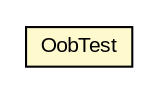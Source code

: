 #!/usr/local/bin/dot
#
# Class diagram 
# Generated by UMLGraph version R5_6-24-gf6e263 (http://www.umlgraph.org/)
#

digraph G {
	edge [fontname="arial",fontsize=10,labelfontname="arial",labelfontsize=10];
	node [fontname="arial",fontsize=10,shape=plaintext];
	nodesep=0.25;
	ranksep=0.5;
	// net.trajano.doxb.test.OobTest
	c37 [label=<<table title="net.trajano.doxb.test.OobTest" border="0" cellborder="1" cellspacing="0" cellpadding="2" port="p" bgcolor="lemonChiffon" href="./OobTest.html">
		<tr><td><table border="0" cellspacing="0" cellpadding="1">
<tr><td align="center" balign="center"> OobTest </td></tr>
		</table></td></tr>
		</table>>, URL="./OobTest.html", fontname="arial", fontcolor="black", fontsize=10.0];
}

